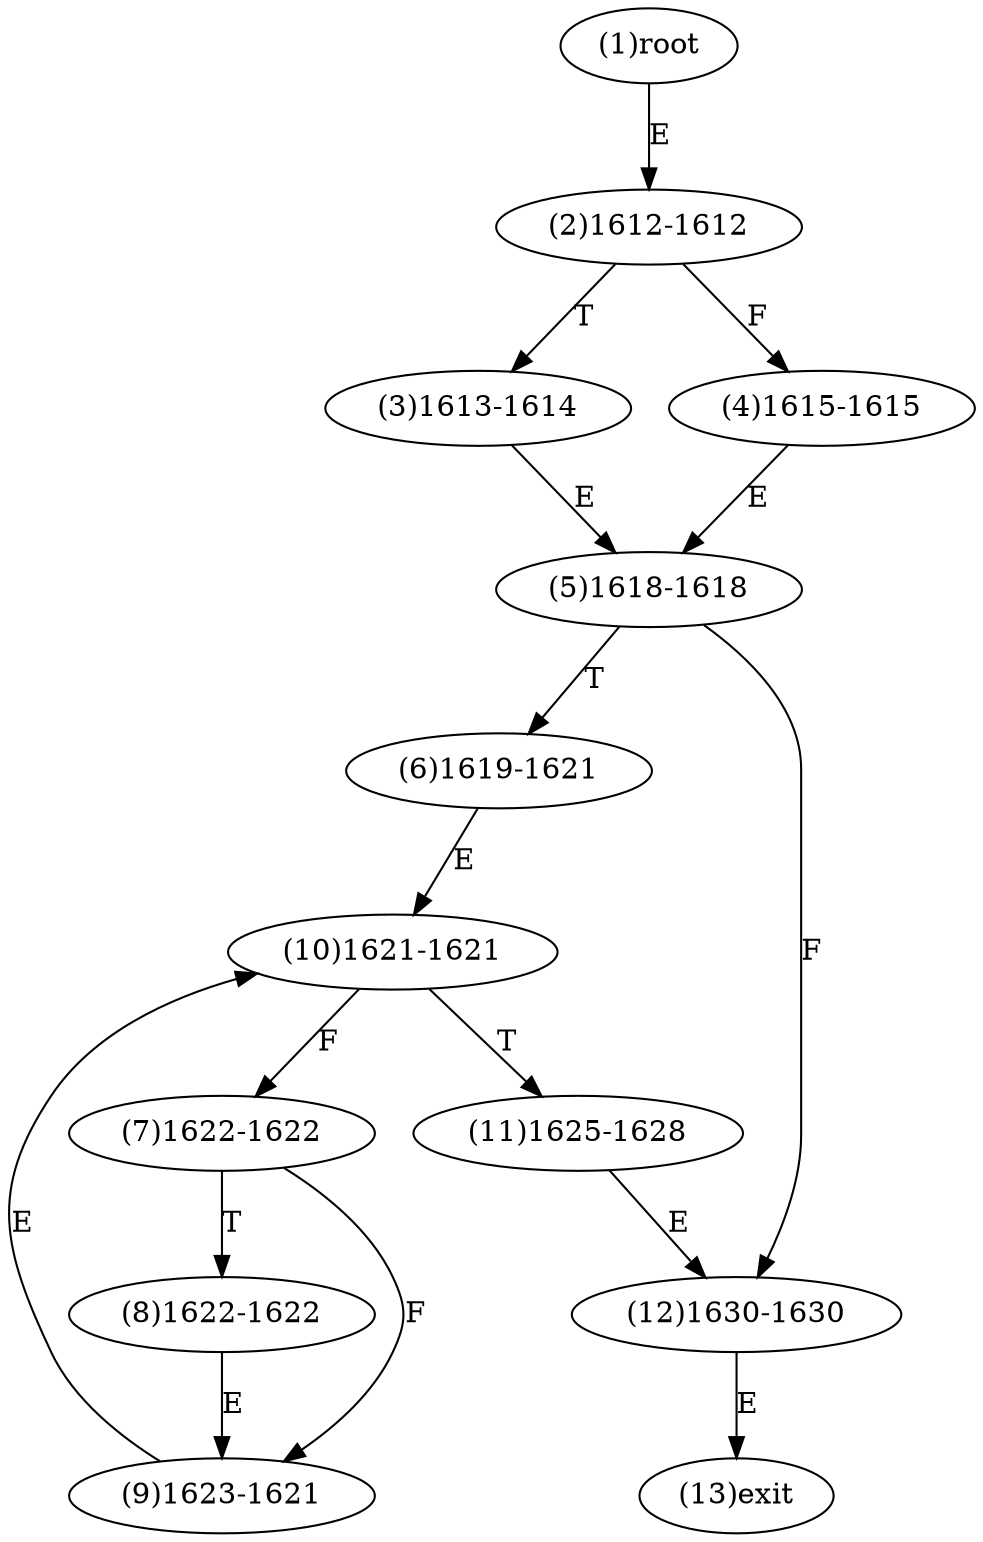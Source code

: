 digraph "" { 
1[ label="(1)root"];
2[ label="(2)1612-1612"];
3[ label="(3)1613-1614"];
4[ label="(4)1615-1615"];
5[ label="(5)1618-1618"];
6[ label="(6)1619-1621"];
7[ label="(7)1622-1622"];
8[ label="(8)1622-1622"];
9[ label="(9)1623-1621"];
10[ label="(10)1621-1621"];
11[ label="(11)1625-1628"];
12[ label="(12)1630-1630"];
13[ label="(13)exit"];
1->2[ label="E"];
2->4[ label="F"];
2->3[ label="T"];
3->5[ label="E"];
4->5[ label="E"];
5->12[ label="F"];
5->6[ label="T"];
6->10[ label="E"];
7->9[ label="F"];
7->8[ label="T"];
8->9[ label="E"];
9->10[ label="E"];
10->7[ label="F"];
10->11[ label="T"];
11->12[ label="E"];
12->13[ label="E"];
}